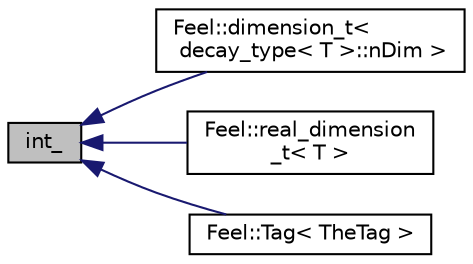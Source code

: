 digraph "int_"
{
 // LATEX_PDF_SIZE
  edge [fontname="Helvetica",fontsize="10",labelfontname="Helvetica",labelfontsize="10"];
  node [fontname="Helvetica",fontsize="10",shape=record];
  rankdir="LR";
  Node1 [label="int_",height=0.2,width=0.4,color="black", fillcolor="grey75", style="filled", fontcolor="black",tooltip=" "];
  Node1 -> Node2 [dir="back",color="midnightblue",fontsize="10",style="solid",fontname="Helvetica"];
  Node2 [label="Feel::dimension_t\<\l decay_type\< T \>::nDim \>",height=0.2,width=0.4,color="black", fillcolor="white", style="filled",URL="$structFeel_1_1dimension__t.html",tooltip=" "];
  Node1 -> Node3 [dir="back",color="midnightblue",fontsize="10",style="solid",fontname="Helvetica"];
  Node3 [label="Feel::real_dimension\l_t\< T \>",height=0.2,width=0.4,color="black", fillcolor="white", style="filled",URL="$structFeel_1_1real__dimension__t.html",tooltip=" "];
  Node1 -> Node4 [dir="back",color="midnightblue",fontsize="10",style="solid",fontname="Helvetica"];
  Node4 [label="Feel::Tag\< TheTag \>",height=0.2,width=0.4,color="black", fillcolor="white", style="filled",URL="$structFeel_1_1Tag.html",tooltip=" "];
}
